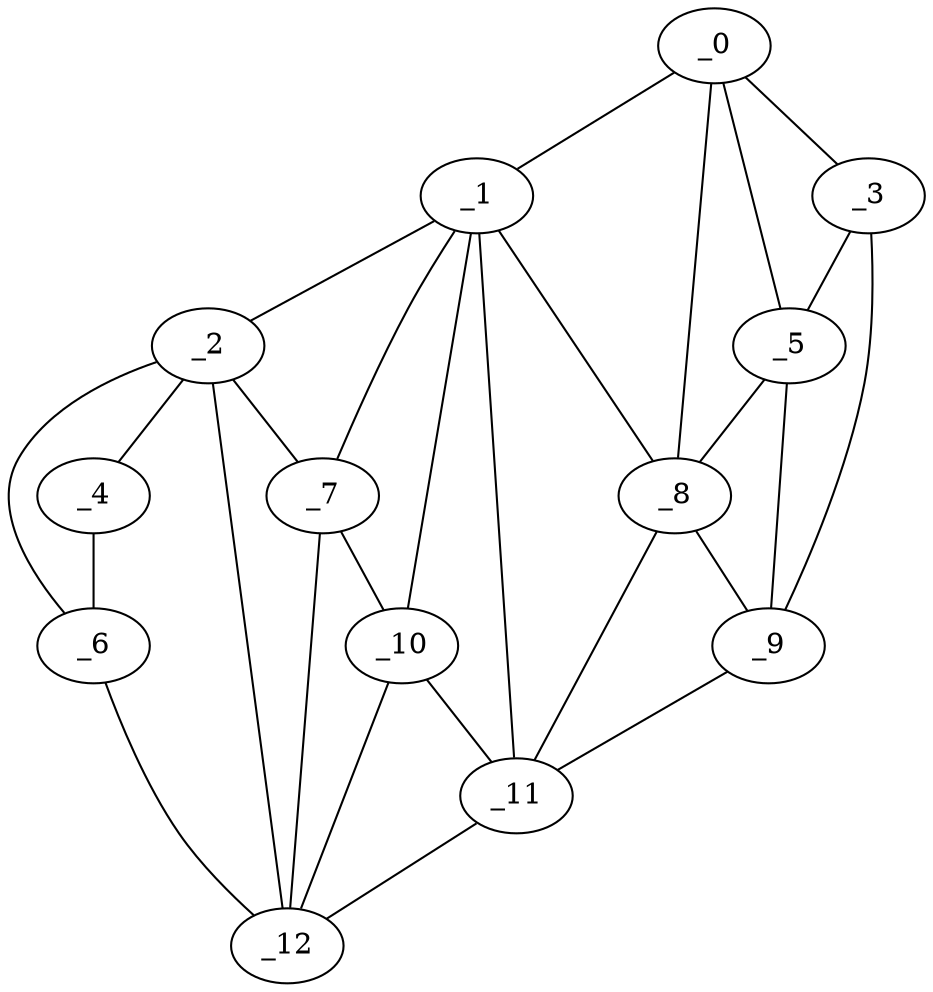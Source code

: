 graph "obj33__105.gxl" {
	_0	 [x=54,
		y=125];
	_1	 [x=55,
		y=55];
	_0 -- _1	 [valence=1];
	_3	 [x=62,
		y=125];
	_0 -- _3	 [valence=1];
	_5	 [x=71,
		y=112];
	_0 -- _5	 [valence=2];
	_8	 [x=78,
		y=89];
	_0 -- _8	 [valence=1];
	_2	 [x=56,
		y=35];
	_1 -- _2	 [valence=1];
	_7	 [x=77,
		y=53];
	_1 -- _7	 [valence=2];
	_1 -- _8	 [valence=2];
	_10	 [x=79,
		y=65];
	_1 -- _10	 [valence=1];
	_11	 [x=79,
		y=83];
	_1 -- _11	 [valence=2];
	_4	 [x=67,
		y=2];
	_2 -- _4	 [valence=1];
	_6	 [x=77,
		y=34];
	_2 -- _6	 [valence=2];
	_2 -- _7	 [valence=1];
	_12	 [x=80,
		y=48];
	_2 -- _12	 [valence=2];
	_3 -- _5	 [valence=2];
	_9	 [x=78,
		y=118];
	_3 -- _9	 [valence=1];
	_4 -- _6	 [valence=1];
	_5 -- _8	 [valence=2];
	_5 -- _9	 [valence=2];
	_6 -- _12	 [valence=1];
	_7 -- _10	 [valence=2];
	_7 -- _12	 [valence=1];
	_8 -- _9	 [valence=2];
	_8 -- _11	 [valence=2];
	_9 -- _11	 [valence=1];
	_10 -- _11	 [valence=2];
	_10 -- _12	 [valence=1];
	_11 -- _12	 [valence=1];
}
